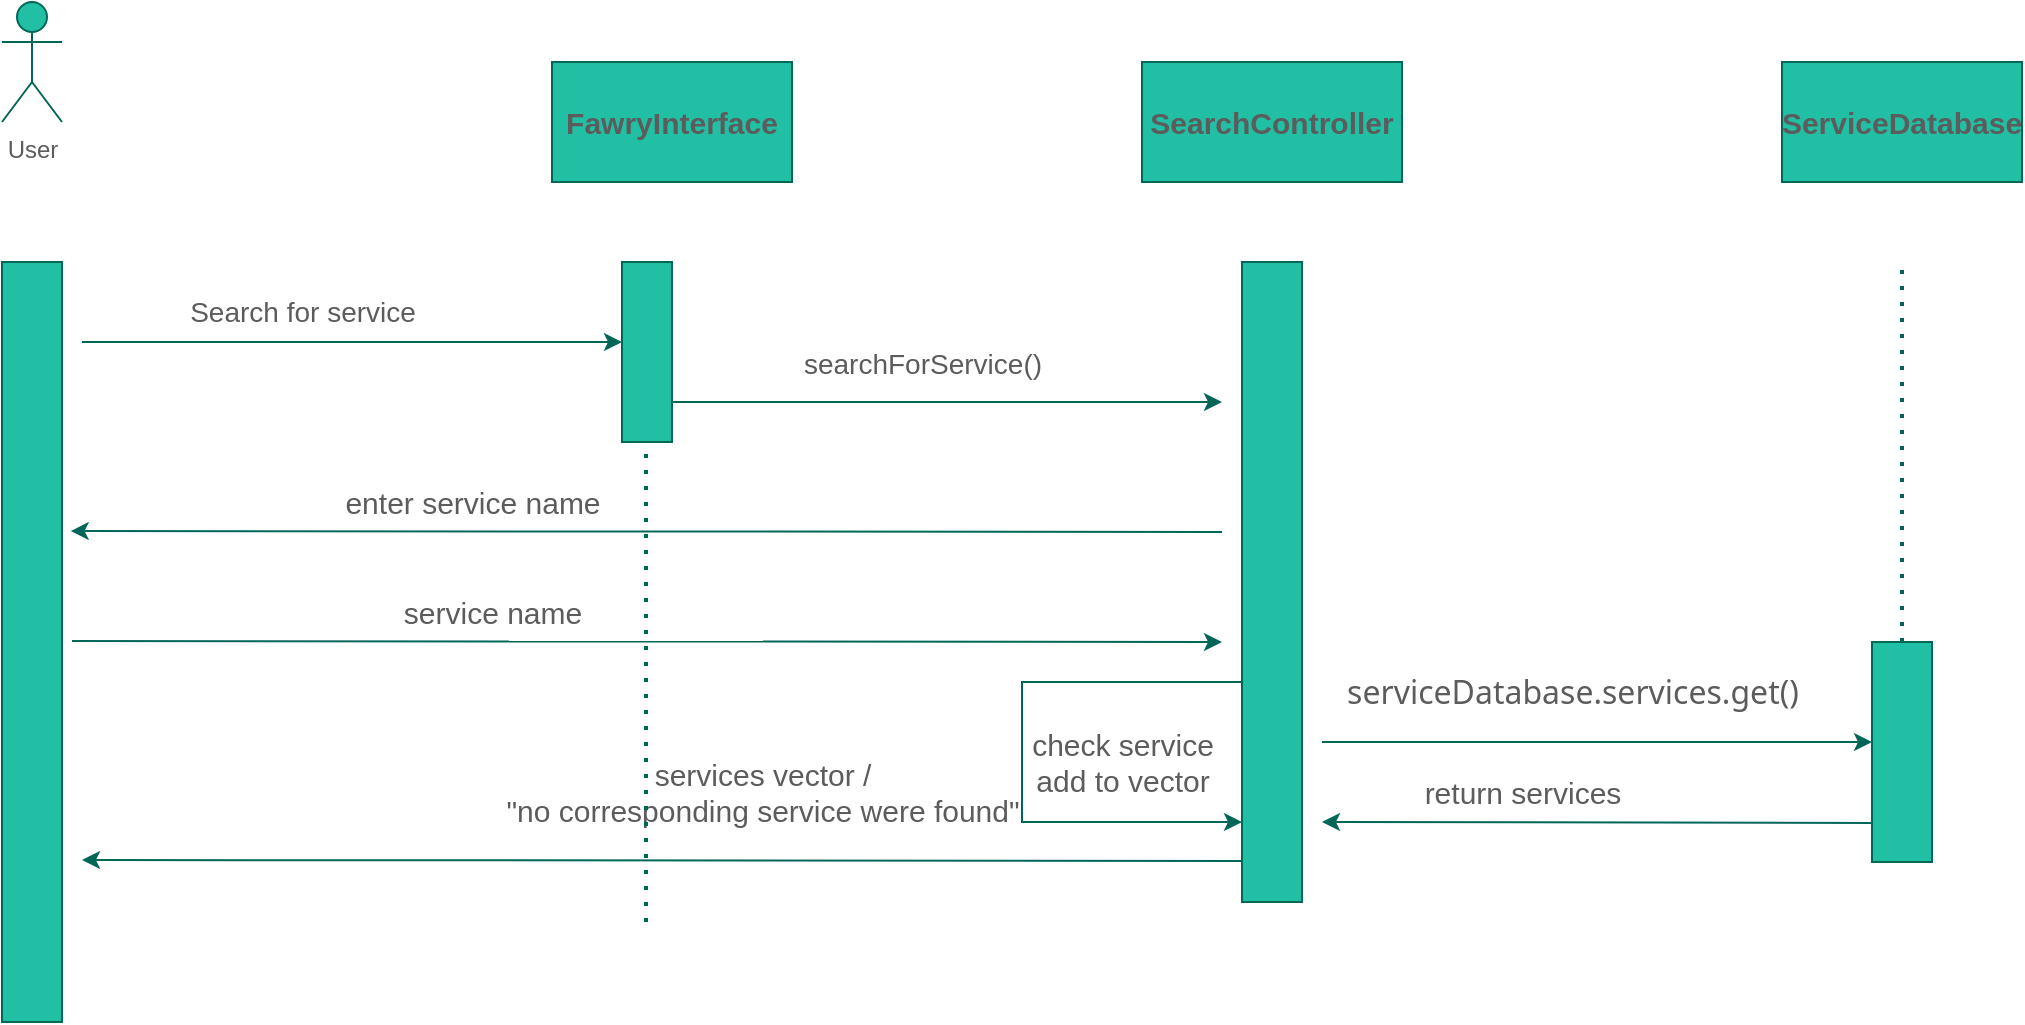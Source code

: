 <mxfile version="20.6.0" type="device"><diagram id="uQcd8KrBpFX64pPy8QF3" name="Page-1"><mxGraphModel dx="1635" dy="857" grid="1" gridSize="10" guides="1" tooltips="1" connect="1" arrows="1" fold="1" page="1" pageScale="1" pageWidth="1920" pageHeight="1200" math="0" shadow="0"><root><mxCell id="0"/><mxCell id="1" parent="0"/><mxCell id="vFikFHpOAs6Nm3gAhOhw-1" value="User" style="shape=umlActor;verticalLabelPosition=bottom;verticalAlign=top;html=1;fillColor=#21C0A5;strokeColor=#006658;fontColor=#5C5C5C;" vertex="1" parent="1"><mxGeometry x="20" y="30" width="30" height="60" as="geometry"/></mxCell><mxCell id="vFikFHpOAs6Nm3gAhOhw-2" value="&lt;b&gt;&lt;font style=&quot;font-size: 15px;&quot;&gt;ServiceDatabase&lt;/font&gt;&lt;/b&gt;" style="rounded=0;whiteSpace=wrap;html=1;fillColor=#21C0A5;strokeColor=#006658;fontColor=#5C5C5C;" vertex="1" parent="1"><mxGeometry x="910" y="60" width="120" height="60" as="geometry"/></mxCell><mxCell id="vFikFHpOAs6Nm3gAhOhw-3" value="&lt;b&gt;&lt;font style=&quot;font-size: 15px;&quot;&gt;SearchController&lt;/font&gt;&lt;/b&gt;" style="rounded=0;whiteSpace=wrap;html=1;fillColor=#21C0A5;strokeColor=#006658;fontColor=#5C5C5C;" vertex="1" parent="1"><mxGeometry x="590" y="60" width="130" height="60" as="geometry"/></mxCell><mxCell id="vFikFHpOAs6Nm3gAhOhw-4" value="&lt;b&gt;&lt;font style=&quot;font-size: 15px;&quot;&gt;FawryInterface&lt;/font&gt;&lt;/b&gt;" style="rounded=0;whiteSpace=wrap;html=1;fillColor=#21C0A5;strokeColor=#006658;fontColor=#5C5C5C;" vertex="1" parent="1"><mxGeometry x="295" y="60" width="120" height="60" as="geometry"/></mxCell><mxCell id="vFikFHpOAs6Nm3gAhOhw-6" value="" style="rounded=0;whiteSpace=wrap;html=1;fillColor=#21C0A5;strokeColor=#006658;fontColor=#5C5C5C;" vertex="1" parent="1"><mxGeometry x="20" y="160" width="30" height="380" as="geometry"/></mxCell><mxCell id="vFikFHpOAs6Nm3gAhOhw-7" value="&lt;font style=&quot;font-size: 14px;&quot;&gt;Search for service&lt;/font&gt;" style="text;html=1;align=center;verticalAlign=middle;resizable=0;points=[];autosize=1;strokeColor=none;fillColor=none;fontColor=#5C5C5C;" vertex="1" parent="1"><mxGeometry x="100" y="170" width="140" height="30" as="geometry"/></mxCell><mxCell id="vFikFHpOAs6Nm3gAhOhw-8" value="" style="endArrow=classic;html=1;rounded=0;strokeColor=#006658;fontColor=#5C5C5C;" edge="1" parent="1"><mxGeometry width="50" height="50" relative="1" as="geometry"><mxPoint x="60" y="200" as="sourcePoint"/><mxPoint x="330" y="200" as="targetPoint"/></mxGeometry></mxCell><mxCell id="vFikFHpOAs6Nm3gAhOhw-9" value="" style="rounded=0;whiteSpace=wrap;html=1;fillColor=#21C0A5;strokeColor=#006658;fontColor=#5C5C5C;" vertex="1" parent="1"><mxGeometry x="330" y="160" width="25" height="90" as="geometry"/></mxCell><mxCell id="vFikFHpOAs6Nm3gAhOhw-10" value="" style="endArrow=classic;html=1;rounded=0;strokeColor=#006658;fontColor=#5C5C5C;" edge="1" parent="1"><mxGeometry width="50" height="50" relative="1" as="geometry"><mxPoint x="355" y="230" as="sourcePoint"/><mxPoint x="630" y="230" as="targetPoint"/></mxGeometry></mxCell><mxCell id="vFikFHpOAs6Nm3gAhOhw-11" value="" style="rounded=0;whiteSpace=wrap;html=1;fillColor=#21C0A5;strokeColor=#006658;fontColor=#5C5C5C;" vertex="1" parent="1"><mxGeometry x="640" y="160" width="30" height="320" as="geometry"/></mxCell><mxCell id="vFikFHpOAs6Nm3gAhOhw-12" value="&lt;font style=&quot;font-size: 14px;&quot;&gt;searchForService()&lt;/font&gt;" style="text;html=1;align=center;verticalAlign=middle;resizable=0;points=[];autosize=1;strokeColor=none;fillColor=none;fontSize=15;fontColor=#5C5C5C;" vertex="1" parent="1"><mxGeometry x="410" y="195" width="140" height="30" as="geometry"/></mxCell><mxCell id="vFikFHpOAs6Nm3gAhOhw-13" value="" style="rounded=0;whiteSpace=wrap;html=1;fillColor=#21C0A5;strokeColor=#006658;fontColor=#5C5C5C;" vertex="1" parent="1"><mxGeometry x="955" y="350" width="30" height="110" as="geometry"/></mxCell><mxCell id="vFikFHpOAs6Nm3gAhOhw-14" value="" style="endArrow=classic;html=1;rounded=0;strokeColor=#006658;fontColor=#5C5C5C;" edge="1" parent="1"><mxGeometry width="50" height="50" relative="1" as="geometry"><mxPoint x="55" y="349.5" as="sourcePoint"/><mxPoint x="630" y="350" as="targetPoint"/></mxGeometry></mxCell><mxCell id="vFikFHpOAs6Nm3gAhOhw-15" value="" style="endArrow=classic;html=1;rounded=0;entryX=1.145;entryY=0.354;entryDx=0;entryDy=0;entryPerimeter=0;strokeColor=#006658;fontColor=#5C5C5C;" edge="1" parent="1" target="vFikFHpOAs6Nm3gAhOhw-6"><mxGeometry width="50" height="50" relative="1" as="geometry"><mxPoint x="630" y="295" as="sourcePoint"/><mxPoint x="385" y="420" as="targetPoint"/></mxGeometry></mxCell><mxCell id="vFikFHpOAs6Nm3gAhOhw-16" value="enter service name" style="text;html=1;align=center;verticalAlign=middle;resizable=0;points=[];autosize=1;strokeColor=none;fillColor=none;fontSize=15;fontColor=#5C5C5C;" vertex="1" parent="1"><mxGeometry x="180" y="265" width="150" height="30" as="geometry"/></mxCell><mxCell id="vFikFHpOAs6Nm3gAhOhw-20" value="service name" style="text;html=1;align=center;verticalAlign=middle;resizable=0;points=[];autosize=1;strokeColor=none;fillColor=none;fontSize=15;fontColor=#5C5C5C;" vertex="1" parent="1"><mxGeometry x="210" y="320" width="110" height="30" as="geometry"/></mxCell><mxCell id="vFikFHpOAs6Nm3gAhOhw-21" value="&lt;span style=&quot;font-family: &amp;quot;gg sans&amp;quot;, &amp;quot;Noto Sans&amp;quot;, &amp;quot;Helvetica Neue&amp;quot;, Helvetica, Arial, sans-serif; font-size: 16px; text-align: left; background-color: rgb(255, 255, 255);&quot;&gt;serviceDatabase.services.get()&lt;/span&gt;" style="text;html=1;align=center;verticalAlign=middle;resizable=0;points=[];autosize=1;strokeColor=none;fillColor=none;fontSize=15;fontColor=#5C5C5C;" vertex="1" parent="1"><mxGeometry x="685" y="360" width="240" height="30" as="geometry"/></mxCell><mxCell id="vFikFHpOAs6Nm3gAhOhw-23" value="" style="endArrow=classic;html=1;rounded=0;strokeColor=#006658;fontColor=#5C5C5C;" edge="1" parent="1"><mxGeometry width="50" height="50" relative="1" as="geometry"><mxPoint x="680" y="400" as="sourcePoint"/><mxPoint x="955" y="400" as="targetPoint"/></mxGeometry></mxCell><mxCell id="vFikFHpOAs6Nm3gAhOhw-24" value="" style="endArrow=classic;html=1;rounded=0;strokeColor=#006658;fontColor=#5C5C5C;" edge="1" parent="1"><mxGeometry width="50" height="50" relative="1" as="geometry"><mxPoint x="955" y="440.48" as="sourcePoint"/><mxPoint x="680" y="440" as="targetPoint"/></mxGeometry></mxCell><mxCell id="vFikFHpOAs6Nm3gAhOhw-25" value="return services" style="text;html=1;align=center;verticalAlign=middle;resizable=0;points=[];autosize=1;strokeColor=none;fillColor=none;fontSize=15;fontColor=#5C5C5C;" vertex="1" parent="1"><mxGeometry x="720" y="410" width="120" height="30" as="geometry"/></mxCell><mxCell id="vFikFHpOAs6Nm3gAhOhw-29" value="" style="endArrow=classic;html=1;rounded=0;strokeColor=#006658;fontColor=#5C5C5C;" edge="1" parent="1"><mxGeometry width="50" height="50" relative="1" as="geometry"><mxPoint x="640" y="459.48" as="sourcePoint"/><mxPoint x="60" y="459" as="targetPoint"/></mxGeometry></mxCell><mxCell id="vFikFHpOAs6Nm3gAhOhw-30" value="services vector /&lt;br&gt;&quot;no corresponding service were found&quot;" style="text;html=1;align=center;verticalAlign=middle;resizable=0;points=[];autosize=1;strokeColor=none;fillColor=none;fontSize=15;fontColor=#5C5C5C;" vertex="1" parent="1"><mxGeometry x="260" y="400" width="280" height="50" as="geometry"/></mxCell><mxCell id="vFikFHpOAs6Nm3gAhOhw-31" value="" style="endArrow=classic;html=1;rounded=0;fontSize=15;fontColor=#5C5C5C;strokeColor=#006658;" edge="1" parent="1"><mxGeometry width="50" height="50" relative="1" as="geometry"><mxPoint x="640" y="370" as="sourcePoint"/><mxPoint x="640" y="440" as="targetPoint"/><Array as="points"><mxPoint x="530" y="370"/><mxPoint x="530" y="440"/></Array></mxGeometry></mxCell><mxCell id="vFikFHpOAs6Nm3gAhOhw-32" value="check service&lt;br&gt;add to vector" style="edgeLabel;html=1;align=center;verticalAlign=middle;resizable=0;points=[];fontSize=15;fontColor=#5C5C5C;" vertex="1" connectable="0" parent="vFikFHpOAs6Nm3gAhOhw-31"><mxGeometry x="0.365" y="3" relative="1" as="geometry"><mxPoint x="32" y="-27" as="offset"/></mxGeometry></mxCell><mxCell id="vFikFHpOAs6Nm3gAhOhw-33" value="" style="endArrow=none;dashed=1;html=1;dashPattern=1 3;strokeWidth=2;rounded=0;fontSize=15;fontColor=#5C5C5C;exitX=0.5;exitY=0;exitDx=0;exitDy=0;strokeColor=#006658;" edge="1" parent="1" source="vFikFHpOAs6Nm3gAhOhw-13"><mxGeometry width="50" height="50" relative="1" as="geometry"><mxPoint x="920" y="210" as="sourcePoint"/><mxPoint x="970" y="160" as="targetPoint"/></mxGeometry></mxCell><mxCell id="vFikFHpOAs6Nm3gAhOhw-34" value="" style="endArrow=none;dashed=1;html=1;dashPattern=1 3;strokeWidth=2;rounded=0;fontSize=15;fontColor=#5C5C5C;strokeColor=#006658;" edge="1" parent="1"><mxGeometry width="50" height="50" relative="1" as="geometry"><mxPoint x="342" y="490" as="sourcePoint"/><mxPoint x="342" y="255" as="targetPoint"/></mxGeometry></mxCell></root></mxGraphModel></diagram></mxfile>